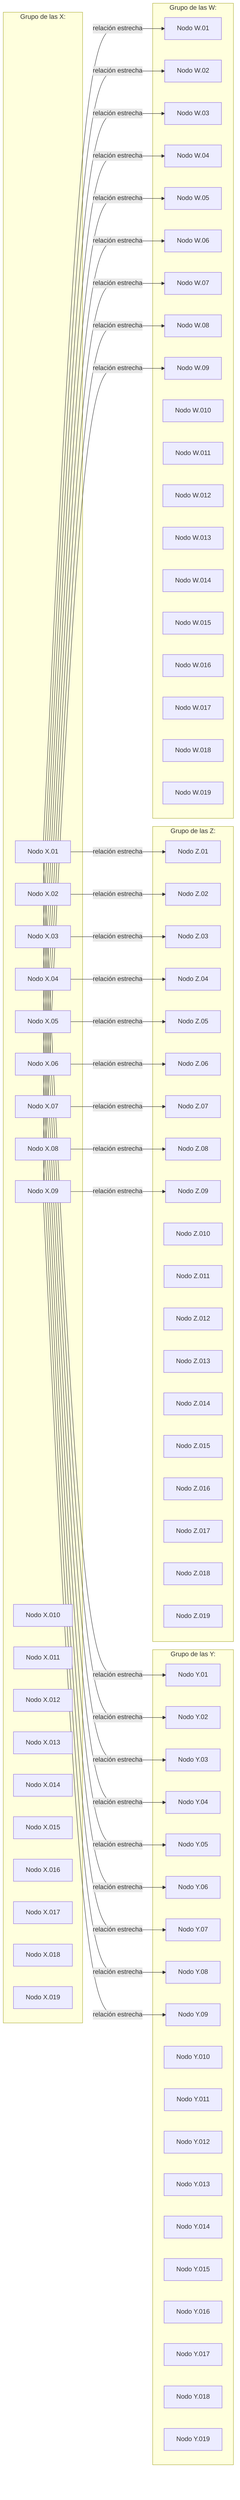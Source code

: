 graph LR;

subgraph Grupo de las X:
  nodo_x_01["Nodo X.01"];
  nodo_x_02["Nodo X.02"];
  nodo_x_03["Nodo X.03"];
  nodo_x_04["Nodo X.04"];
  nodo_x_05["Nodo X.05"];
  nodo_x_06["Nodo X.06"];
  nodo_x_07["Nodo X.07"];
  nodo_x_08["Nodo X.08"];
  nodo_x_09["Nodo X.09"];
  nodo_x_010["Nodo X.010"];
  nodo_x_011["Nodo X.011"];
  nodo_x_012["Nodo X.012"];
  nodo_x_013["Nodo X.013"];
  nodo_x_014["Nodo X.014"];
  nodo_x_015["Nodo X.015"];
  nodo_x_016["Nodo X.016"];
  nodo_x_017["Nodo X.017"];
  nodo_x_018["Nodo X.018"];
  nodo_x_019["Nodo X.019"];
end
subgraph Grupo de las Y:
  nodo_y_01["Nodo Y.01"];
  nodo_y_02["Nodo Y.02"];
  nodo_y_03["Nodo Y.03"];
  nodo_y_04["Nodo Y.04"];
  nodo_y_05["Nodo Y.05"];
  nodo_y_06["Nodo Y.06"];
  nodo_y_07["Nodo Y.07"];
  nodo_y_08["Nodo Y.08"];
  nodo_y_09["Nodo Y.09"];
  nodo_y_010["Nodo Y.010"];
  nodo_y_011["Nodo Y.011"];
  nodo_y_012["Nodo Y.012"];
  nodo_y_013["Nodo Y.013"];
  nodo_y_014["Nodo Y.014"];
  nodo_y_015["Nodo Y.015"];
  nodo_y_016["Nodo Y.016"];
  nodo_y_017["Nodo Y.017"];
  nodo_y_018["Nodo Y.018"];
  nodo_y_019["Nodo Y.019"];
end
subgraph Grupo de las Z:
  nodo_z_01["Nodo Z.01"];
  nodo_z_02["Nodo Z.02"];
  nodo_z_03["Nodo Z.03"];
  nodo_z_04["Nodo Z.04"];
  nodo_z_05["Nodo Z.05"];
  nodo_z_06["Nodo Z.06"];
  nodo_z_07["Nodo Z.07"];
  nodo_z_08["Nodo Z.08"];
  nodo_z_09["Nodo Z.09"];
  nodo_z_010["Nodo Z.010"];
  nodo_z_011["Nodo Z.011"];
  nodo_z_012["Nodo Z.012"];
  nodo_z_013["Nodo Z.013"];
  nodo_z_014["Nodo Z.014"];
  nodo_z_015["Nodo Z.015"];
  nodo_z_016["Nodo Z.016"];
  nodo_z_017["Nodo Z.017"];
  nodo_z_018["Nodo Z.018"];
  nodo_z_019["Nodo Z.019"];
end
subgraph Grupo de las W:
  nodo_w_01["Nodo W.01"];
  nodo_w_02["Nodo W.02"];
  nodo_w_03["Nodo W.03"];
  nodo_w_04["Nodo W.04"];
  nodo_w_05["Nodo W.05"];
  nodo_w_06["Nodo W.06"];
  nodo_w_07["Nodo W.07"];
  nodo_w_08["Nodo W.08"];
  nodo_w_09["Nodo W.09"];
  nodo_w_010["Nodo W.010"];
  nodo_w_011["Nodo W.011"];
  nodo_w_012["Nodo W.012"];
  nodo_w_013["Nodo W.013"];
  nodo_w_014["Nodo W.014"];
  nodo_w_015["Nodo W.015"];
  nodo_w_016["Nodo W.016"];
  nodo_w_017["Nodo W.017"];
  nodo_w_018["Nodo W.018"];
  nodo_w_019["Nodo W.019"];
end

nodo_x_01 -- relación estrecha --> nodo_w_01
nodo_x_02 -- relación estrecha --> nodo_w_02
nodo_x_03 -- relación estrecha --> nodo_w_03
nodo_x_04 -- relación estrecha --> nodo_w_04
nodo_x_05 -- relación estrecha --> nodo_w_05
nodo_x_06 -- relación estrecha --> nodo_w_06
nodo_x_07 -- relación estrecha --> nodo_w_07
nodo_x_08 -- relación estrecha --> nodo_w_08
nodo_x_09 -- relación estrecha --> nodo_w_09
nodo_x_01 -- relación estrecha --> nodo_y_01
nodo_x_02 -- relación estrecha --> nodo_y_02
nodo_x_03 -- relación estrecha --> nodo_y_03
nodo_x_04 -- relación estrecha --> nodo_y_04
nodo_x_05 -- relación estrecha --> nodo_y_05
nodo_x_06 -- relación estrecha --> nodo_y_06
nodo_x_07 -- relación estrecha --> nodo_y_07
nodo_x_08 -- relación estrecha --> nodo_y_08
nodo_x_09 -- relación estrecha --> nodo_y_09
nodo_x_01 -- relación estrecha --> nodo_z_01
nodo_x_02 -- relación estrecha --> nodo_z_02
nodo_x_03 -- relación estrecha --> nodo_z_03
nodo_x_04 -- relación estrecha --> nodo_z_04
nodo_x_05 -- relación estrecha --> nodo_z_05
nodo_x_06 -- relación estrecha --> nodo_z_06
nodo_x_07 -- relación estrecha --> nodo_z_07
nodo_x_08 -- relación estrecha --> nodo_z_08
nodo_x_09 -- relación estrecha --> nodo_z_09